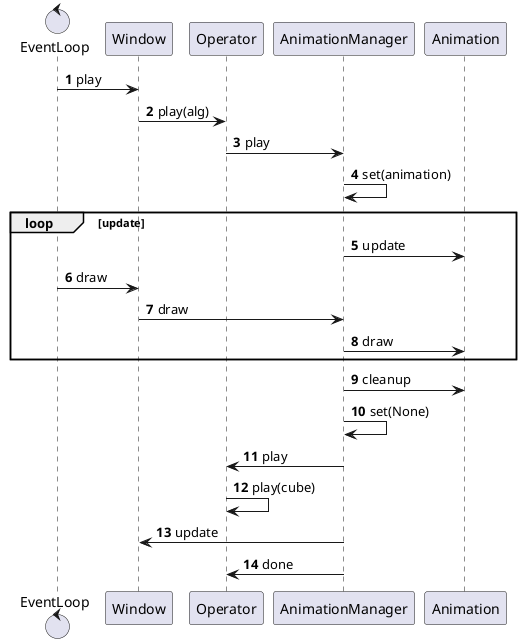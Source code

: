 @startuml
'https://plantuml.com/sequence-diagram

autonumber

control EventLoop
participant Window



EventLoop -> Window: play
Window -> Operator: play(alg)

Operator -> AnimationManager: play

AnimationManager -> AnimationManager: set(animation)

loop update

AnimationManager -> Animation: update

EventLoop -> Window: draw
Window -> AnimationManager: draw
AnimationManager -> Animation: draw


end

AnimationManager -> Animation: cleanup

AnimationManager -> AnimationManager: set(None)

AnimationManager -> Operator: play
Operator -> Operator: play(cube)

AnimationManager -> Window: update

AnimationManager -> Operator: done




@enduml